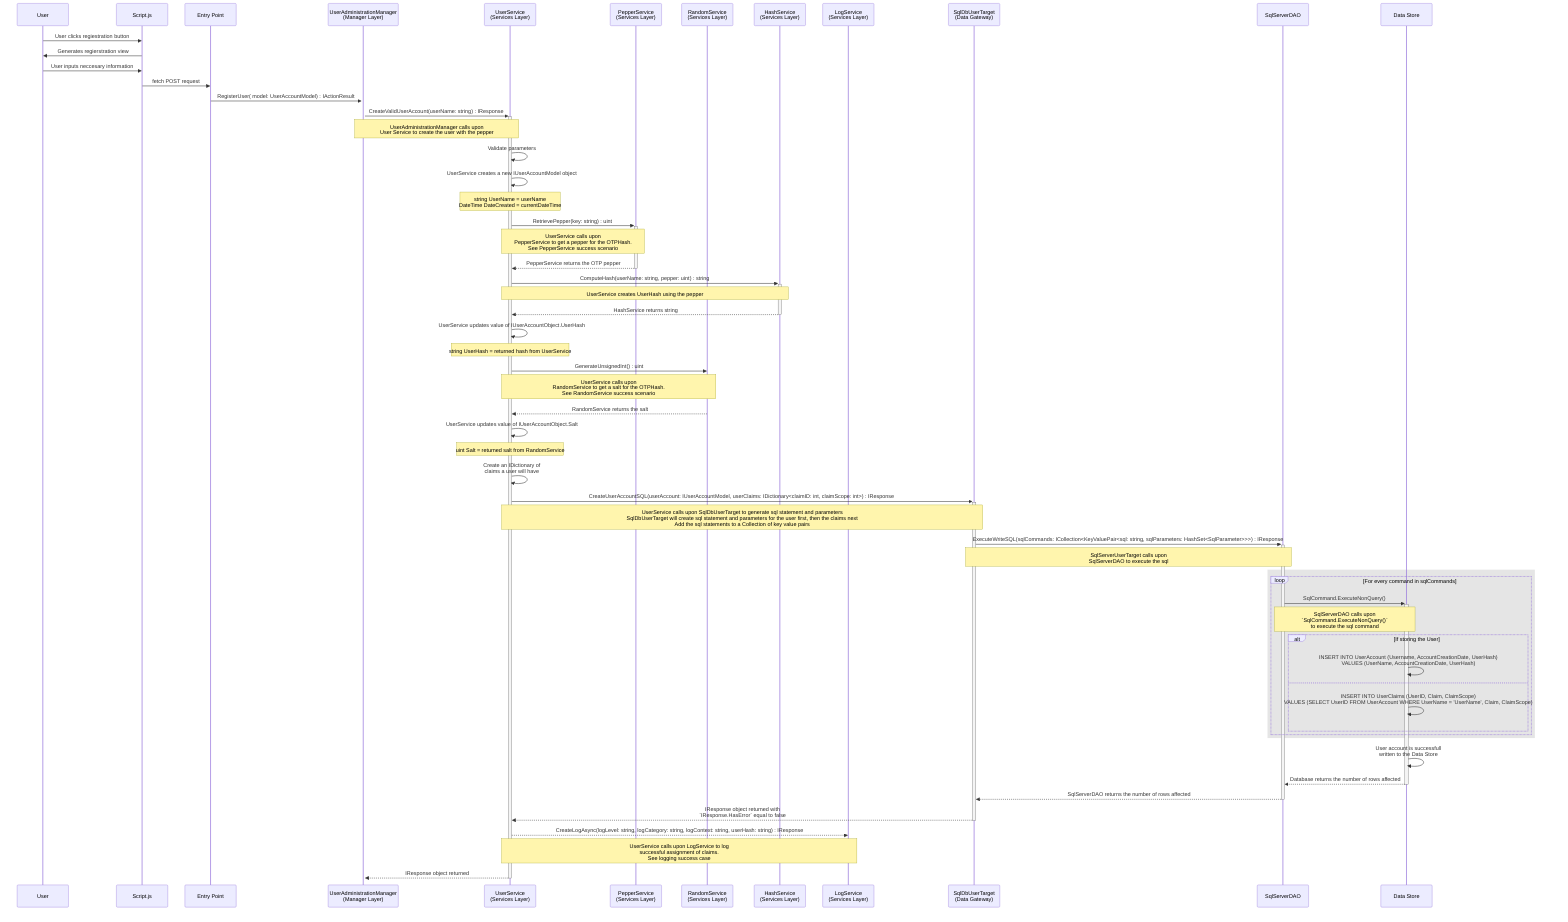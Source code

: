 sequenceDiagram
participant u as User
participant sjs as Script.js
participant e as Entry Point
participant usm as UserAdministrationManager<br>(Manager Layer)
participant uc as UserService<br>(Services Layer)
participant ss as PepperService<br>(Services Layer)
participant rs as RandomService<br>(Services Layer)
participant hs as HashService<br>(Services Layer)
participant ll as LogService<br>(Services Layer)
participant dg as SqlDbUserTarget<br>(Data Gateway)
participant da as SqlServerDAO
participant ds as Data Store


# To note: Pepper, and Random Services don't seem to be needed on Account Creation
# Refer to BRD: User will be returned to home page view, presumely to login --> thus these aren't needed
# HashService will be needed for userHash --> Dont need to implement pepper just yey
# Use HashService -- Don't Use Pepper/Random Service

u->>sjs: User clicks regiestration button
sjs->>u: Generates regierstration view
u->>sjs: User inputs neccesary information 

sjs->>e: fetch POST request

e->>+usm: RegisterUser( model: UserAccountModel) : IActionResult

usm->>+uc: CreateValidUserAccount(userName: string) : IResponse
    Note over usm,uc: UserAdministrationManager calls upon<br>User Service to create the user with the pepper

uc->>uc: Validate parameters

# New User Object
uc->>uc: UserService creates a new IUserAccountModel object
    Note over uc,uc: string UserName = userName<br>DateTime DateCreated = currentDateTime

# User Hash
uc->>+ss: RetrievePepper(key: string) : uint 
    Note over uc,ss: UserService calls upon<br>PepperService to get a pepper for the OTPHash.<br>See PepperService success scenario
ss-->>-uc: PepperService returns the OTP pepper

uc->>+hs: ComputeHash(userName: string, pepper: uint) : string
    Note over uc,hs: UserService creates UserHash using the pepper
hs-->>-uc: HashService returns string

uc->>uc: UserService updates value of IUserAccountObject.UserHash
    Note over uc,uc: string UserHash = returned hash from UserService

# User Salt
uc->>rs: GenerateUnsignedInt() : uint
    Note over uc,rs: UserService calls upon<br>RandomService to get a salt for the OTPHash.<br>See RandomService success scenario
rs-->>uc: RandomService returns the salt
    
uc->>uc: UserService updates value of IUserAccountObject.Salt
    Note over uc,uc: uint Salt = returned salt from RandomService

# User Claims
uc->>uc: Create an IDictionary of<br>claims a user will have

# to data gateway 
uc->>+dg: CreateUserAccountSQL(userAccount: IUserAccountModel, userClaims: IDictionary<claimID: int, claimScope: int>) : IResponse
    Note over uc,dg: UserService calls upon SqlDbUserTarget to generate sql statement and parameters<br>SqlDbUserTarget will create sql statement and parameters for the user first, then the claims next<br>Add the sql statements to a Collection of key value pairs

dg->>+da: ExecuteWriteSQL(sqlCommands: ICollection<KeyValuePair<sql: string, sqlParameters: HashSet<SqlParameter>>>) : IResponse
    Note over dg,da: SqlServerUserTarget calls upon<br>SqlServerDAO to execute the sql

rect rgba(127, 127, 127, 0.2)
loop For every command in sqlCommands

    da->>+ds: SqlCommand.ExecuteNonQuery()
        Note over da,ds: SqlServerDAO calls upon<br>`SqlCommand.ExecuteNonQuery()`<br>to execute the sql command
    alt If storing the User
        ds->>ds: INSERT INTO UserAccount (Username, AccountCreationDate, UserHash)<br> VALUES (UserName, AccountCreationDate, UserHash)
    else
        ds->>ds: INSERT INTO UserClaims (UserID, Claim, ClaimScope)<br> VALUES (SELECT UserID FROM UserAccount WHERE UserName = 'UserName', Claim, ClaimScope)
    end
end
end

ds->>ds: User account is successfull<br>written to the Data Store

ds-->>-da: Database returns the number of rows affected

da-->>-dg: SqlServerDAO returns the number of rows affected

dg-->>-uc: IResponse object returned with<br>`IResponse.HasError` equal to false

uc-->>ll: CreateLogAsync(logLevel: string, logCategory: string, logContext: string, userHash: string) : IResponse
    Note over uc,ll: UserService calls upon LogService to log<br>successful assignment of claims.<br>See logging success case

uc-->>-usm: IResponse object returned

# Add objects returned to front end